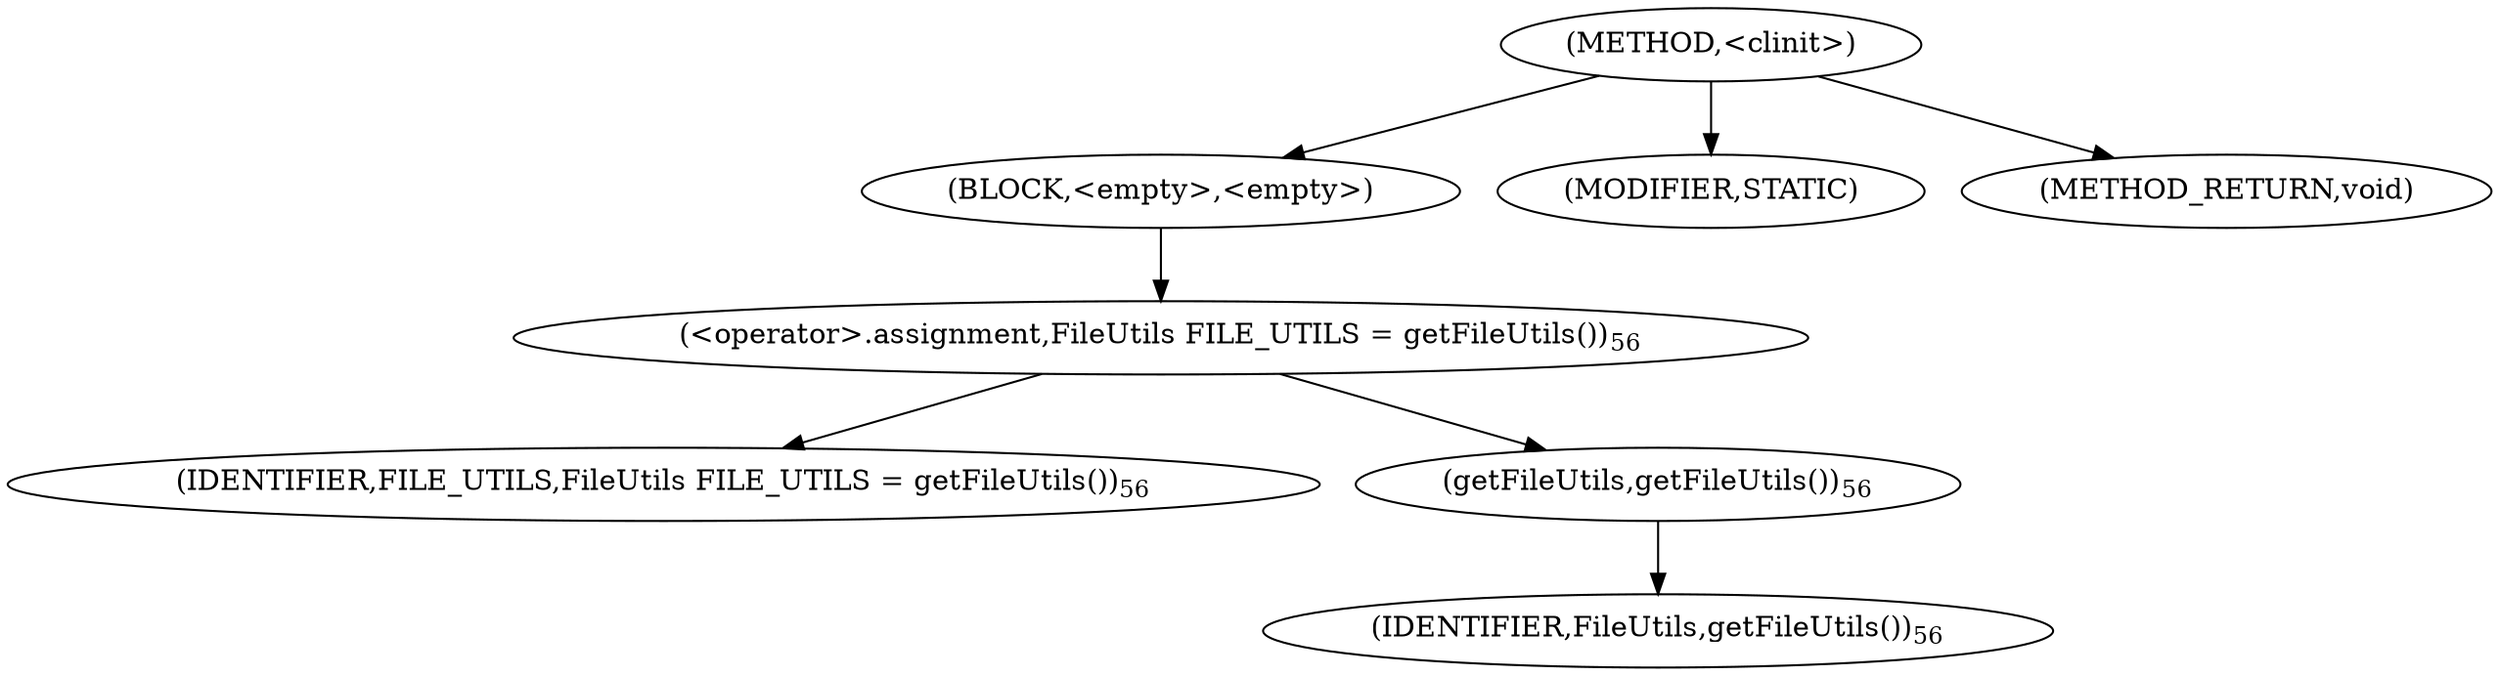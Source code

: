 digraph "&lt;clinit&gt;" {  
"2060" [label = <(METHOD,&lt;clinit&gt;)> ]
"2061" [label = <(BLOCK,&lt;empty&gt;,&lt;empty&gt;)> ]
"2062" [label = <(&lt;operator&gt;.assignment,FileUtils FILE_UTILS = getFileUtils())<SUB>56</SUB>> ]
"2063" [label = <(IDENTIFIER,FILE_UTILS,FileUtils FILE_UTILS = getFileUtils())<SUB>56</SUB>> ]
"2064" [label = <(getFileUtils,getFileUtils())<SUB>56</SUB>> ]
"2065" [label = <(IDENTIFIER,FileUtils,getFileUtils())<SUB>56</SUB>> ]
"2066" [label = <(MODIFIER,STATIC)> ]
"2067" [label = <(METHOD_RETURN,void)> ]
  "2060" -> "2061" 
  "2060" -> "2066" 
  "2060" -> "2067" 
  "2061" -> "2062" 
  "2062" -> "2063" 
  "2062" -> "2064" 
  "2064" -> "2065" 
}
